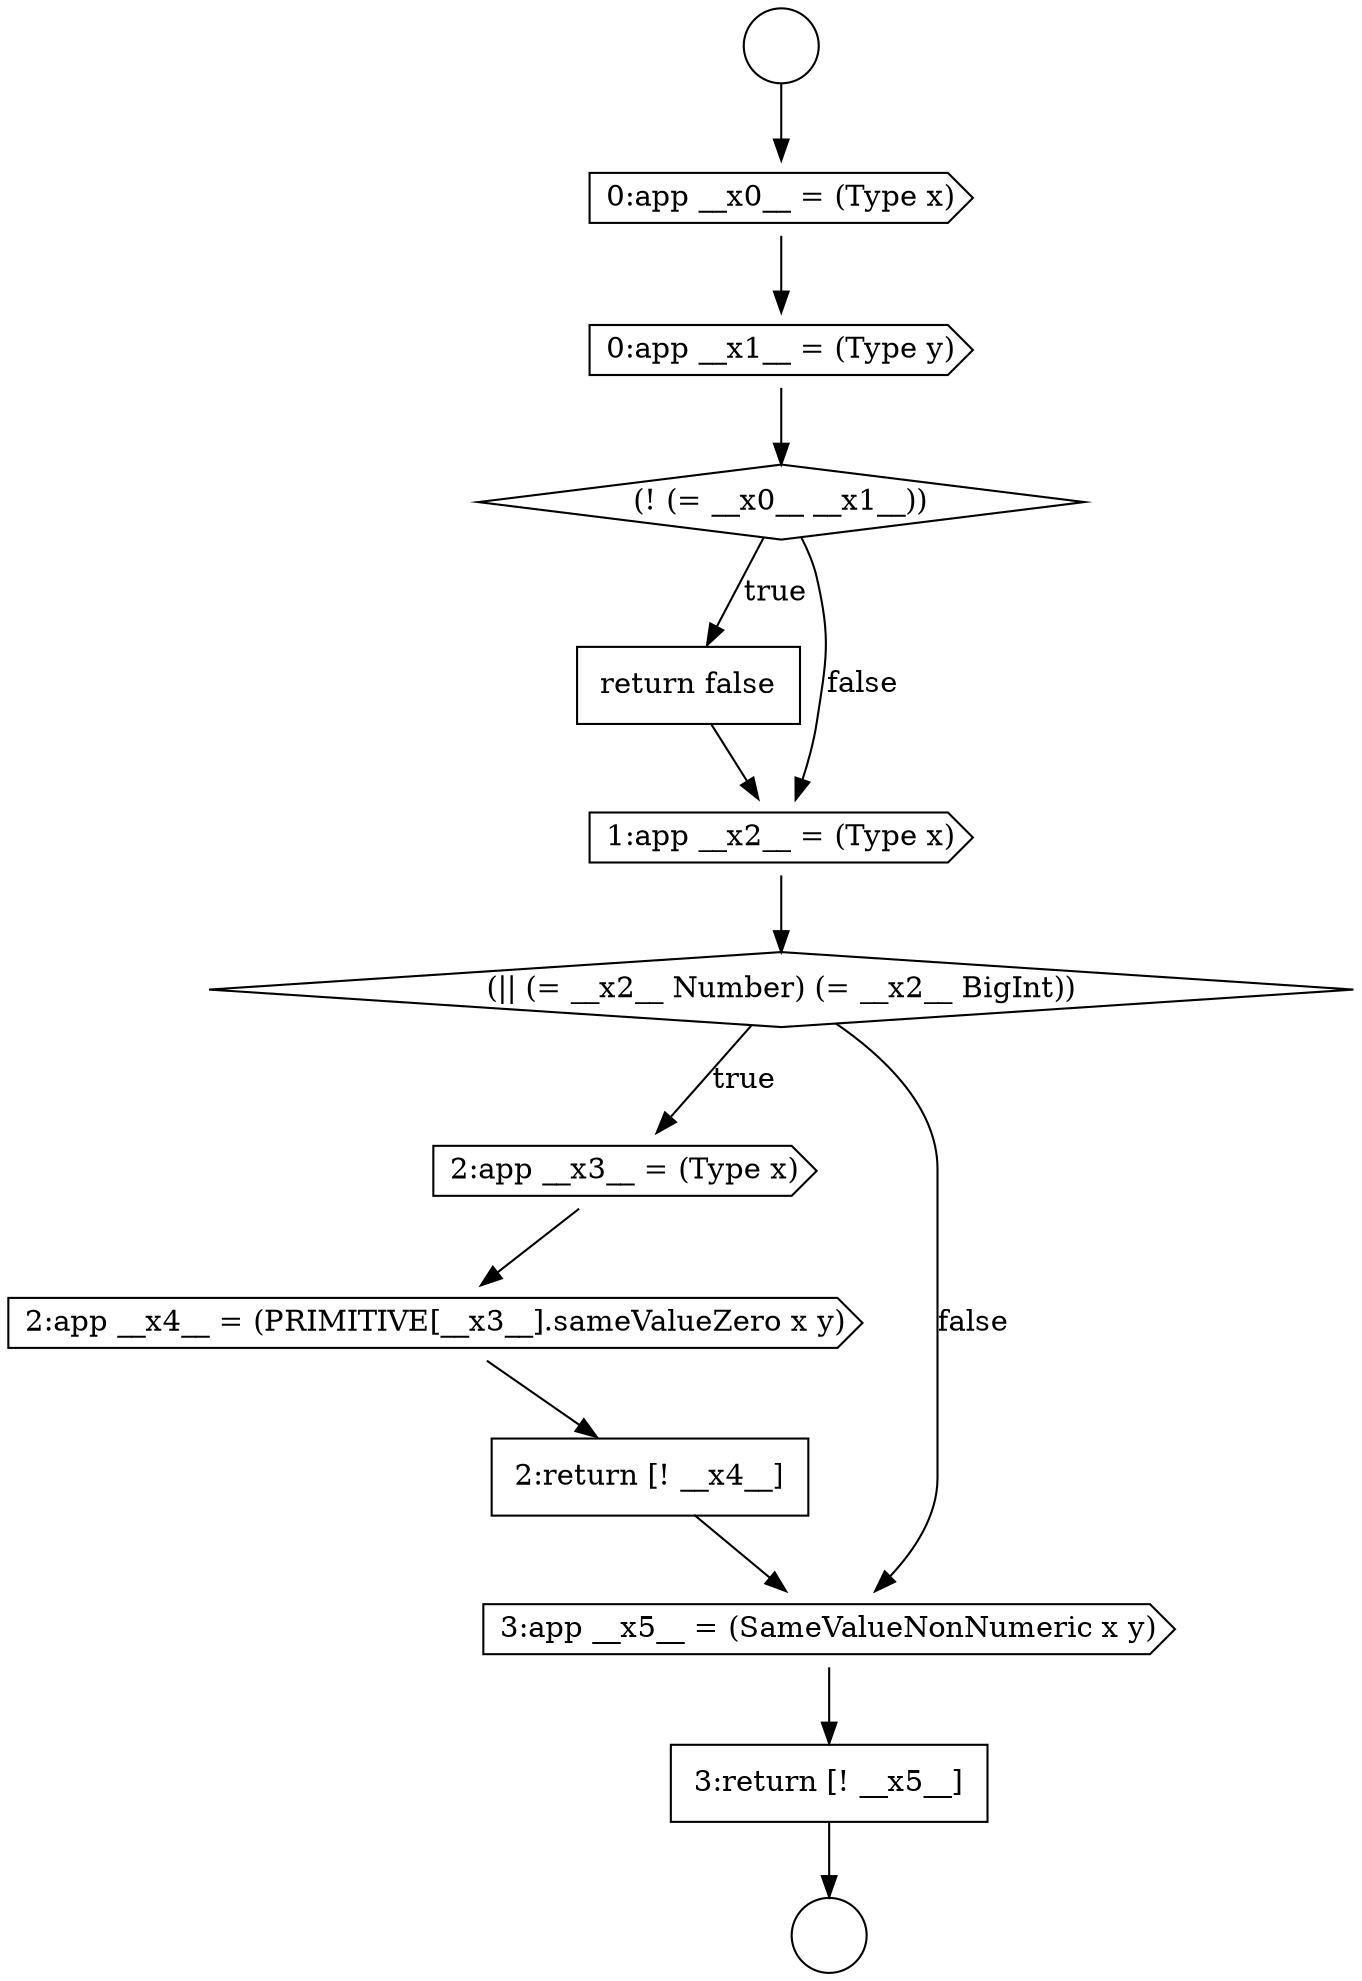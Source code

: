 digraph {
  node809 [shape=diamond, label=<<font color="black">(! (= __x0__ __x1__))</font>> color="black" fillcolor="white" style=filled]
  node814 [shape=cds, label=<<font color="black">2:app __x4__ = (PRIMITIVE[__x3__].sameValueZero x y)</font>> color="black" fillcolor="white" style=filled]
  node817 [shape=none, margin=0, label=<<font color="black">
    <table border="0" cellborder="1" cellspacing="0" cellpadding="10">
      <tr><td align="left">3:return [! __x5__]</td></tr>
    </table>
  </font>> color="black" fillcolor="white" style=filled]
  node806 [shape=circle label=" " color="black" fillcolor="white" style=filled]
  node810 [shape=none, margin=0, label=<<font color="black">
    <table border="0" cellborder="1" cellspacing="0" cellpadding="10">
      <tr><td align="left">return false</td></tr>
    </table>
  </font>> color="black" fillcolor="white" style=filled]
  node815 [shape=none, margin=0, label=<<font color="black">
    <table border="0" cellborder="1" cellspacing="0" cellpadding="10">
      <tr><td align="left">2:return [! __x4__]</td></tr>
    </table>
  </font>> color="black" fillcolor="white" style=filled]
  node805 [shape=circle label=" " color="black" fillcolor="white" style=filled]
  node812 [shape=diamond, label=<<font color="black">(|| (= __x2__ Number) (= __x2__ BigInt))</font>> color="black" fillcolor="white" style=filled]
  node808 [shape=cds, label=<<font color="black">0:app __x1__ = (Type y)</font>> color="black" fillcolor="white" style=filled]
  node813 [shape=cds, label=<<font color="black">2:app __x3__ = (Type x)</font>> color="black" fillcolor="white" style=filled]
  node807 [shape=cds, label=<<font color="black">0:app __x0__ = (Type x)</font>> color="black" fillcolor="white" style=filled]
  node811 [shape=cds, label=<<font color="black">1:app __x2__ = (Type x)</font>> color="black" fillcolor="white" style=filled]
  node816 [shape=cds, label=<<font color="black">3:app __x5__ = (SameValueNonNumeric x y)</font>> color="black" fillcolor="white" style=filled]
  node815 -> node816 [ color="black"]
  node805 -> node807 [ color="black"]
  node814 -> node815 [ color="black"]
  node807 -> node808 [ color="black"]
  node811 -> node812 [ color="black"]
  node816 -> node817 [ color="black"]
  node813 -> node814 [ color="black"]
  node810 -> node811 [ color="black"]
  node817 -> node806 [ color="black"]
  node809 -> node810 [label=<<font color="black">true</font>> color="black"]
  node809 -> node811 [label=<<font color="black">false</font>> color="black"]
  node808 -> node809 [ color="black"]
  node812 -> node813 [label=<<font color="black">true</font>> color="black"]
  node812 -> node816 [label=<<font color="black">false</font>> color="black"]
}

